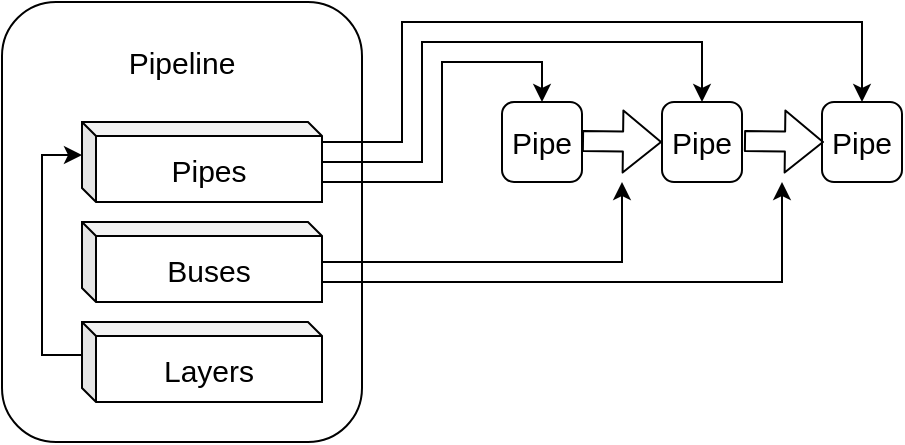 <mxfile version="12.9.6" type="device"><diagram id="pzXvqrWWVJhqpkLEdvyZ" name="Page-1"><mxGraphModel dx="821" dy="441" grid="1" gridSize="10" guides="1" tooltips="1" connect="1" arrows="1" fold="1" page="1" pageScale="1" pageWidth="827" pageHeight="1169" math="0" shadow="0"><root><mxCell id="0"/><mxCell id="1" parent="0"/><mxCell id="dCWQQjTzdvsxh7XSYbrc-103" value="" style="rounded=1;whiteSpace=wrap;html=1;fontSize=15;" vertex="1" parent="1"><mxGeometry x="270" y="110" width="180" height="220" as="geometry"/></mxCell><mxCell id="dCWQQjTzdvsxh7XSYbrc-104" value="Pipeline" style="text;html=1;strokeColor=none;fillColor=none;align=center;verticalAlign=middle;whiteSpace=wrap;rounded=0;fontSize=15;" vertex="1" parent="1"><mxGeometry x="340" y="130" width="40" height="20" as="geometry"/></mxCell><mxCell id="dCWQQjTzdvsxh7XSYbrc-115" style="edgeStyle=orthogonalEdgeStyle;rounded=0;orthogonalLoop=1;jettySize=auto;html=1;exitX=0;exitY=0;exitDx=120;exitDy=23.5;exitPerimeter=0;entryX=0.5;entryY=0;entryDx=0;entryDy=0;fontSize=15;" edge="1" parent="1" source="dCWQQjTzdvsxh7XSYbrc-105" target="dCWQQjTzdvsxh7XSYbrc-108"><mxGeometry relative="1" as="geometry"><Array as="points"><mxPoint x="430" y="200"/><mxPoint x="490" y="200"/><mxPoint x="490" y="140"/><mxPoint x="540" y="140"/></Array></mxGeometry></mxCell><mxCell id="dCWQQjTzdvsxh7XSYbrc-116" style="edgeStyle=orthogonalEdgeStyle;rounded=0;orthogonalLoop=1;jettySize=auto;html=1;exitX=0;exitY=0;exitDx=120;exitDy=23.5;exitPerimeter=0;entryX=0.5;entryY=0;entryDx=0;entryDy=0;fontSize=15;" edge="1" parent="1" source="dCWQQjTzdvsxh7XSYbrc-105" target="dCWQQjTzdvsxh7XSYbrc-109"><mxGeometry relative="1" as="geometry"><Array as="points"><mxPoint x="430" y="190"/><mxPoint x="480" y="190"/><mxPoint x="480" y="130"/><mxPoint x="620" y="130"/></Array></mxGeometry></mxCell><mxCell id="dCWQQjTzdvsxh7XSYbrc-117" style="edgeStyle=orthogonalEdgeStyle;rounded=0;orthogonalLoop=1;jettySize=auto;html=1;exitX=0;exitY=0;exitDx=120;exitDy=23.5;exitPerimeter=0;entryX=0.5;entryY=0;entryDx=0;entryDy=0;fontSize=15;" edge="1" parent="1" source="dCWQQjTzdvsxh7XSYbrc-105" target="dCWQQjTzdvsxh7XSYbrc-110"><mxGeometry relative="1" as="geometry"><Array as="points"><mxPoint x="430" y="180"/><mxPoint x="470" y="180"/><mxPoint x="470" y="120"/><mxPoint x="700" y="120"/></Array></mxGeometry></mxCell><mxCell id="dCWQQjTzdvsxh7XSYbrc-105" value="Pipes" style="shape=cube;whiteSpace=wrap;html=1;boundedLbl=1;backgroundOutline=1;darkOpacity=0.05;darkOpacity2=0.1;fontSize=15;size=7;" vertex="1" parent="1"><mxGeometry x="310" y="170" width="120" height="40" as="geometry"/></mxCell><mxCell id="dCWQQjTzdvsxh7XSYbrc-118" style="edgeStyle=orthogonalEdgeStyle;rounded=0;orthogonalLoop=1;jettySize=auto;html=1;exitX=0;exitY=0;exitDx=120;exitDy=23.5;exitPerimeter=0;fontSize=15;" edge="1" parent="1" source="dCWQQjTzdvsxh7XSYbrc-106"><mxGeometry relative="1" as="geometry"><mxPoint x="580" y="200" as="targetPoint"/><Array as="points"><mxPoint x="430" y="240"/><mxPoint x="580" y="240"/></Array></mxGeometry></mxCell><mxCell id="dCWQQjTzdvsxh7XSYbrc-119" style="edgeStyle=orthogonalEdgeStyle;rounded=0;orthogonalLoop=1;jettySize=auto;html=1;exitX=0;exitY=0;exitDx=120;exitDy=23.5;exitPerimeter=0;fontSize=15;" edge="1" parent="1" source="dCWQQjTzdvsxh7XSYbrc-106"><mxGeometry relative="1" as="geometry"><mxPoint x="660" y="200" as="targetPoint"/><Array as="points"><mxPoint x="430" y="250"/><mxPoint x="660" y="250"/></Array></mxGeometry></mxCell><mxCell id="dCWQQjTzdvsxh7XSYbrc-106" value="Buses" style="shape=cube;whiteSpace=wrap;html=1;boundedLbl=1;backgroundOutline=1;darkOpacity=0.05;darkOpacity2=0.1;fontSize=15;size=7;" vertex="1" parent="1"><mxGeometry x="310" y="220" width="120" height="40" as="geometry"/></mxCell><mxCell id="dCWQQjTzdvsxh7XSYbrc-120" style="edgeStyle=orthogonalEdgeStyle;rounded=0;orthogonalLoop=1;jettySize=auto;html=1;exitX=0;exitY=0;exitDx=0;exitDy=16.5;exitPerimeter=0;entryX=0;entryY=0;entryDx=0;entryDy=16.5;entryPerimeter=0;fontSize=15;" edge="1" parent="1" source="dCWQQjTzdvsxh7XSYbrc-107" target="dCWQQjTzdvsxh7XSYbrc-105"><mxGeometry relative="1" as="geometry"/></mxCell><mxCell id="dCWQQjTzdvsxh7XSYbrc-107" value="Layers" style="shape=cube;whiteSpace=wrap;html=1;boundedLbl=1;backgroundOutline=1;darkOpacity=0.05;darkOpacity2=0.1;fontSize=15;size=7;" vertex="1" parent="1"><mxGeometry x="310" y="270" width="120" height="40" as="geometry"/></mxCell><mxCell id="dCWQQjTzdvsxh7XSYbrc-108" value="Pipe" style="rounded=1;whiteSpace=wrap;html=1;fontSize=15;" vertex="1" parent="1"><mxGeometry x="520" y="160" width="40" height="40" as="geometry"/></mxCell><mxCell id="dCWQQjTzdvsxh7XSYbrc-109" value="Pipe" style="rounded=1;whiteSpace=wrap;html=1;fontSize=15;" vertex="1" parent="1"><mxGeometry x="600" y="160" width="40" height="40" as="geometry"/></mxCell><mxCell id="dCWQQjTzdvsxh7XSYbrc-110" value="Pipe" style="rounded=1;whiteSpace=wrap;html=1;fontSize=15;" vertex="1" parent="1"><mxGeometry x="680" y="160" width="40" height="40" as="geometry"/></mxCell><mxCell id="dCWQQjTzdvsxh7XSYbrc-111" value="" style="shape=flexArrow;endArrow=classic;html=1;fontSize=15;" edge="1" parent="1"><mxGeometry width="50" height="50" relative="1" as="geometry"><mxPoint x="560" y="179.5" as="sourcePoint"/><mxPoint x="600" y="180" as="targetPoint"/></mxGeometry></mxCell><mxCell id="dCWQQjTzdvsxh7XSYbrc-113" value="" style="shape=flexArrow;endArrow=classic;html=1;fontSize=15;" edge="1" parent="1"><mxGeometry width="50" height="50" relative="1" as="geometry"><mxPoint x="641" y="179.5" as="sourcePoint"/><mxPoint x="681" y="180" as="targetPoint"/></mxGeometry></mxCell></root></mxGraphModel></diagram></mxfile>
